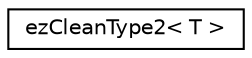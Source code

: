 digraph "Graphical Class Hierarchy"
{
 // LATEX_PDF_SIZE
  edge [fontname="Helvetica",fontsize="10",labelfontname="Helvetica",labelfontsize="10"];
  node [fontname="Helvetica",fontsize="10",shape=record];
  rankdir="LR";
  Node0 [label="ezCleanType2\< T \>",height=0.2,width=0.4,color="black", fillcolor="white", style="filled",URL="$d9/d4e/structez_clean_type2.htm",tooltip=" "];
}
